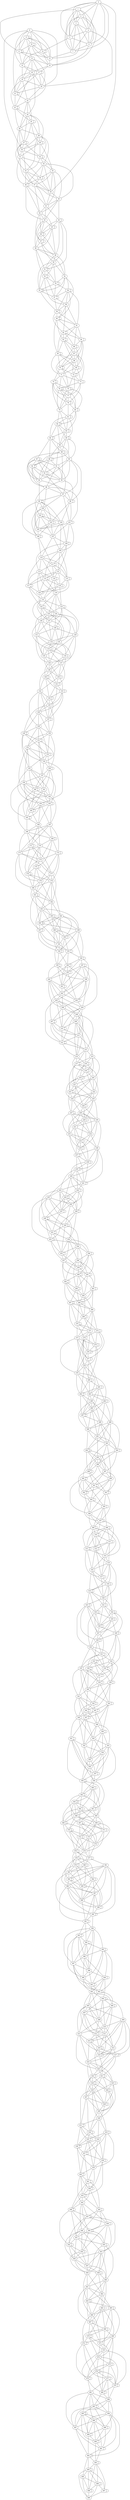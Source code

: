 graph {
  266 -- 268;
  258 -- 264;
  277 -- 277;
  29 -- 32;
  8 -- 9;
  0 -- 5;
  40 -- 41;
  11 -- 14;
  299 -- 301;
  270 -- 274;
  310 -- 310;
  41 -- 42;
  33 -- 38;
  321 -- 325;
  292 -- 298;
  332 -- 334;
  324 -- 330;
  303 -- 307;
  376 -- 377;
  3 -- 15;
  74 -- 75;
  354 -- 358;
  336 -- 340;
  409 -- 410;
  107 -- 108;
  99 -- 104;
  387 -- 391;
  366 -- 368;
  398 -- 400;
  377 -- 377;
  369 -- 373;
  442 -- 443;
  129 -- 132;
  100 -- 105;
  140 -- 141;
  399 -- 401;
  423 -- 429;
  402 -- 406;
  443 -- 444;
  475 -- 476;
  173 -- 174;
  432 -- 434;
  217 -- 217;
  435 -- 439;
  476 -- 477;
  468 -- 473;
  155 -- 162;
  195 -- 198;
  166 -- 171;
  206 -- 207;
  198 -- 203;
  250 -- 250;
  228 -- 231;
  239 -- 240;
  272 -- 274;
  251 -- 251;
  261 -- 264;
  240 -- 241;
  305 -- 307;
  243 -- 246;
  284 -- 284;
  3 -- 5;
  294 -- 297;
  338 -- 340;
  317 -- 317;
  36 -- 38;
  28 -- 34;
  47 -- 47;
  327 -- 330;
  306 -- 307;
  298 -- 303;
  58 -- 62;
  29 -- 35;
  69 -- 71;
  40 -- 44;
  80 -- 80;
  113 -- 114;
  339 -- 340;
  331 -- 336;
  372 -- 374;
  91 -- 95;
  102 -- 104;
  73 -- 77;
  146 -- 147;
  364 -- 369;
  405 -- 407;
  416 -- 416;
  124 -- 128;
  103 -- 105;
  135 -- 137;
  114 -- 114;
  106 -- 110;
  394 -- 397;
  179 -- 180;
  449 -- 449;
  157 -- 161;
  136 -- 138;
  168 -- 170;
  147 -- 147;
  139 -- 143;
  180 -- 181;
  460 -- 464;
  439 -- 441;
  471 -- 473;
  213 -- 214;
  205 -- 210;
  493 -- 497;
  431 -- 436;
  464 -- 470;
  475 -- 479;
  482 -- 487;
  246 -- 247;
  453 -- 460;
  264 -- 264;
  9 -- 11;
  195 -- 201;
  235 -- 237;
  227 -- 233;
  279 -- 280;
  257 -- 261;
  21 -- 21;
  301 -- 304;
  272 -- 277;
  31 -- 34;
  10 -- 11;
  2 -- 7;
  54 -- 54;
  293 -- 299;
  334 -- 337;
  313 -- 314;
  345 -- 346;
  32 -- 35;
  64 -- 67;
  35 -- 40;
  323 -- 327;
  302 -- 304;
  87 -- 87;
  338 -- 343;
  378 -- 379;
  65 -- 68;
  76 -- 77;
  335 -- 337;
  120 -- 120;
  400 -- 403;
  98 -- 101;
  90 -- 97;
  142 -- 144;
  113 -- 117;
  153 -- 153;
  404 -- 409;
  131 -- 134;
  146 -- 150;
  434 -- 437;
  176 -- 178;
  467 -- 470;
  186 -- 191;
  238 -- 238;
  168 -- 173;
  209 -- 211;
  241 -- 243;
  448 -- 456;
  219 -- 224;
  263 -- 267;
  242 -- 244;
  274 -- 276;
  253 -- 253;
  252 -- 257;
  231 -- 234;
  16 -- 17;
  304 -- 304;
  307 -- 309;
  5 -- 7;
  38 -- 41;
  264 -- 267;
  9 -- 14;
  49 -- 50;
  297 -- 301;
  337 -- 337;
  308 -- 310;
  300 -- 306;
  319 -- 319;
  27 -- 31;
  71 -- 74;
  50 -- 51;
  42 -- 47;
  82 -- 83;
  330 -- 334;
  370 -- 370;
  60 -- 64;
  39 -- 41;
  31 -- 37;
  4 -- 20;
  104 -- 107;
  83 -- 84;
  75 -- 80;
  363 -- 367;
  385 -- 385;
  93 -- 97;
  137 -- 140;
  323 -- 330;
  108 -- 113;
  396 -- 400;
  367 -- 373;
  167 -- 168;
  138 -- 141;
  130 -- 137;
  170 -- 173;
  437 -- 437;
  429 -- 433;
  440 -- 442;
  200 -- 201;
  171 -- 174;
  451 -- 457;
  182 -- 183;
  470 -- 470;
  462 -- 466;
  441 -- 443;
  433 -- 439;
  485 -- 486;
  204 -- 207;
  484 -- 490;
  215 -- 216;
  463 -- 467;
  495 -- 499;
  474 -- 476;
  466 -- 472;
  0 -- 4;
  11 -- 13;
  238 -- 241;
  270 -- 273;
  281 -- 282;
  12 -- 14;
  44 -- 46;
  292 -- 297;
  23 -- 23;
  271 -- 274;
  303 -- 306;
  274 -- 279;
  314 -- 315;
  1 -- 4;
  34 -- 38;
  74 -- 74;
  45 -- 47;
  56 -- 56;
  304 -- 307;
  336 -- 339;
  359 -- 359;
  67 -- 71;
  78 -- 80;
  89 -- 89;
  337 -- 340;
  369 -- 372;
  348 -- 349;
  8 -- 21;
  100 -- 104;
  111 -- 113;
  370 -- 373;
  402 -- 405;
  443 -- 443;
  141 -- 141;
  133 -- 137;
  144 -- 146;
  392 -- 397;
  403 -- 406;
  395 -- 402;
  435 -- 438;
  476 -- 476;
  122 -- 127;
  447 -- 449;
  155 -- 161;
  166 -- 170;
  177 -- 179;
  425 -- 430;
  465 -- 466;
  436 -- 439;
  480 -- 482;
  188 -- 194;
  126 -- 133;
  167 -- 171;
  207 -- 207;
  159 -- 167;
  199 -- 203;
  178 -- 180;
  170 -- 176;
  210 -- 212;
  498 -- 499;
  469 -- 472;
  200 -- 204;
  232 -- 236;
  243 -- 245;
  233 -- 237;
  265 -- 269;
  244 -- 246;
  18 -- 19;
  266 -- 270;
  298 -- 302;
  8 -- 11;
  0 -- 7;
  40 -- 43;
  299 -- 303;
  339 -- 339;
  63 -- 63;
  310 -- 312;
  41 -- 44;
  73 -- 76;
  44 -- 49;
  332 -- 336;
  376 -- 379;
  74 -- 77;
  85 -- 86;
  365 -- 369;
  96 -- 101;
  107 -- 110;
  99 -- 106;
  139 -- 142;
  366 -- 370;
  406 -- 406;
  439 -- 440;
  442 -- 445;
  129 -- 134;
  169 -- 170;
  140 -- 143;
  151 -- 152;
  399 -- 403;
  184 -- 186;
  431 -- 435;
  464 -- 469;
  443 -- 446;
  475 -- 478;
  162 -- 167;
  202 -- 203;
  453 -- 459;
  432 -- 436;
  476 -- 479;
  195 -- 200;
  206 -- 209;
  247 -- 247;
  198 -- 205;
  465 -- 469;
  228 -- 233;
  239 -- 242;
  280 -- 280;
  272 -- 276;
  10 -- 10;
  2 -- 6;
  25 -- 26;
  313 -- 313;
  305 -- 309;
  284 -- 286;
  32 -- 34;
  3 -- 7;
  35 -- 39;
  273 -- 276;
  338 -- 342;
  76 -- 76;
  47 -- 49;
  368 -- 370;
  306 -- 309;
  347 -- 347;
  379 -- 379;
  371 -- 375;
  350 -- 352;
  69 -- 73;
  80 -- 82;
  328 -- 333;
  113 -- 116;
  360 -- 365;
  339 -- 342;
  380 -- 380;
  401 -- 403;
  372 -- 376;
  412 -- 412;
  404 -- 408;
  383 -- 385;
  91 -- 97;
  102 -- 106;
  361 -- 366;
  146 -- 149;
  434 -- 436;
  405 -- 409;
  445 -- 445;
  416 -- 418;
  124 -- 130;
  103 -- 107;
  143 -- 143;
  179 -- 182;
  446 -- 446;
  438 -- 442;
  478 -- 478;
  157 -- 163;
  136 -- 140;
  209 -- 210;
  180 -- 183;
  427 -- 432;
  191 -- 192;
  479 -- 479;
  471 -- 475;
  172 -- 178;
  213 -- 216;
  205 -- 212;
  231 -- 233;
  202 -- 206;
  275 -- 276;
  17 -- 17;
  264 -- 266;
  9 -- 13;
  276 -- 277;
  279 -- 282;
  6 -- 7;
  42 -- 46;
  21 -- 23;
  268 -- 272;
  309 -- 310;
  341 -- 342;
  312 -- 315;
  39 -- 40;
  31 -- 36;
  83 -- 83;
  75 -- 79;
  54 -- 56;
  345 -- 348;
  72 -- 73;
  64 -- 69;
  105 -- 107;
  43 -- 46;
  84 -- 84;
  116 -- 116;
  323 -- 329;
  108 -- 112;
  367 -- 372;
  65 -- 70;
  138 -- 140;
  76 -- 79;
  117 -- 117;
  149 -- 149;
  120 -- 122;
  98 -- 103;
  101 -- 108;
  142 -- 146;
  153 -- 155;
  441 -- 442;
  433 -- 438;
  412 -- 415;
  485 -- 485;
  131 -- 136;
  175 -- 179;
  463 -- 466;
  434 -- 439;
  474 -- 475;
  466 -- 471;
  445 -- 448;
  216 -- 216;
  208 -- 212;
  248 -- 248;
  496 -- 499;
  478 -- 481;
  197 -- 202;
  238 -- 240;
  230 -- 236;
  209 -- 213;
  249 -- 249;
  0 -- 39;
  271 -- 273;
  242 -- 246;
  282 -- 282;
  274 -- 278;
  1 -- 3;
  13 -- 14;
  45 -- 46;
  304 -- 306;
  307 -- 311;
  46 -- 47;
  38 -- 43;
  78 -- 79;
  49 -- 52;
  297 -- 303;
  337 -- 339;
  308 -- 312;
  340 -- 344;
  8 -- 20;
  319 -- 321;
  27 -- 33;
  71 -- 76;
  82 -- 85;
  370 -- 372;
  349 -- 349;
  341 -- 345;
  352 -- 354;
  104 -- 109;
  115 -- 118;
  403 -- 405;
  382 -- 382;
  145 -- 146;
  415 -- 415;
  407 -- 411;
  126 -- 132;
  159 -- 166;
  170 -- 175;
  469 -- 471;
  440 -- 444;
  171 -- 176;
  211 -- 212;
  182 -- 185;
  470 -- 472;
  255 -- 255;
  233 -- 236;
  212 -- 213;
  204 -- 209;
  236 -- 241;
  484 -- 492;
  215 -- 218;
  266 -- 269;
  245 -- 246;
  277 -- 278;
  8 -- 10;
  0 -- 6;
  11 -- 15;
  278 -- 279;
  310 -- 311;
  281 -- 284;
  322 -- 322;
  41 -- 43;
  33 -- 39;
  12 -- 16;
  311 -- 312;
  314 -- 317;
  1 -- 6;
  34 -- 40;
  74 -- 76;
  53 -- 53;
  45 -- 49;
  85 -- 85;
  56 -- 58;
  336 -- 341;
  96 -- 100;
  67 -- 73;
  107 -- 109;
  118 -- 118;
  366 -- 369;
  369 -- 374;
  421 -- 421;
  100 -- 106;
  140 -- 142;
  111 -- 115;
  151 -- 151;
  399 -- 402;
  370 -- 375;
  410 -- 411;
  443 -- 445;
  414 -- 418;
  454 -- 454;
  141 -- 143;
  432 -- 435;
  403 -- 408;
  476 -- 478;
  455 -- 455;
  447 -- 451;
  174 -- 176;
  185 -- 185;
  177 -- 181;
  465 -- 468;
  488 -- 488;
  167 -- 173;
  218 -- 218;
  251 -- 252;
  469 -- 474;
  200 -- 206;
  240 -- 242;
  25 -- 25;
  243 -- 247;
  3 -- 6;
  273 -- 275;
  244 -- 248;
  317 -- 318;
  288 -- 291;
  15 -- 16;
  47 -- 48;
  18 -- 21;
  59 -- 59;
  306 -- 308;
  277 -- 281;
  318 -- 319;
  48 -- 49;
  80 -- 81;
  328 -- 332;
  92 -- 92;
  372 -- 375;
  310 -- 314;
  351 -- 352;
  343 -- 348;
  383 -- 384;
  81 -- 82;
  73 -- 78;
  361 -- 365;
  44 -- 51;
  332 -- 338;
  405 -- 408;
  384 -- 385;
  416 -- 417;
  103 -- 106;
  74 -- 79;
  106 -- 111;
  394 -- 398;
  373 -- 375;
  365 -- 371;
  409 -- 414;
  449 -- 450;
  136 -- 139;
  147 -- 148;
  180 -- 182;
  159 -- 159;
  406 -- 408;
  439 -- 442;
  450 -- 451;
  129 -- 136;
  169 -- 172;
  172 -- 177;
  213 -- 215;
  151 -- 154;
  192 -- 192;
  205 -- 211;
  184 -- 188;
  483 -- 484;
  202 -- 205;
  181 -- 182;
  246 -- 248;
  217 -- 221;
  235 -- 238;
  276 -- 276;
  247 -- 249;
  465 -- 471;
  250 -- 254;
  21 -- 22;
  268 -- 271;
  309 -- 309;
  280 -- 282;
  10 -- 12;
  54 -- 55;
  25 -- 28;
  324 -- 324;
  43 -- 45;
  35 -- 41;
  14 -- 18;
  346 -- 348;
  338 -- 344;
  357 -- 357;
  65 -- 69;
  76 -- 78;
  109 -- 112;
  120 -- 121;
  390 -- 390;
  77 -- 79;
  101 -- 107;
  153 -- 154;
  380 -- 382;
  412 -- 414;
  404 -- 410;
  423 -- 423;
  131 -- 135;
  361 -- 368;
  434 -- 438;
  413 -- 415;
  405 -- 411;
  445 -- 447;
  416 -- 420;
  143 -- 145;
  176 -- 179;
  467 -- 471;
  478 -- 480;
  449 -- 453;
  220 -- 221;
  490 -- 490;
  231 -- 235;
  16 -- 18;
  275 -- 278;
  286 -- 287;
  46 -- 46;
  17 -- 19;
  9 -- 15;
  49 -- 51;
  276 -- 279;
  297 -- 302;
  308 -- 311;
  279 -- 284;
  319 -- 320;
  50 -- 52;
  330 -- 335;
  309 -- 312;
  341 -- 344;
  320 -- 321;
  312 -- 317;
  31 -- 38;
  83 -- 85;
  342 -- 345;
  374 -- 377;
  353 -- 354;
  72 -- 75;
  116 -- 118;
  87 -- 91;
  375 -- 378;
  367 -- 374;
  386 -- 387;
  378 -- 383;
  138 -- 142;
  109 -- 115;
  149 -- 151;
  437 -- 438;
  160 -- 160;
  440 -- 443;
  419 -- 420;
  150 -- 152;
  142 -- 148;
  182 -- 184;
  485 -- 487;
  212 -- 212;
  204 -- 208;
  183 -- 185;
  215 -- 217;
  194 -- 194;
  237 -- 241;
  216 -- 218;
  208 -- 214;
  248 -- 250;
  227 -- 227;
  197 -- 204;
  249 -- 251;
  281 -- 283;
  260 -- 260;
  12 -- 15;
  23 -- 24;
  271 -- 275;
  311 -- 311;
  314 -- 316;
  1 -- 5;
  326 -- 327;
  34 -- 39;
  13 -- 16;
  45 -- 48;
  24 -- 25;
  56 -- 57;
  344 -- 344;
  315 -- 317;
  359 -- 360;
  67 -- 72;
  46 -- 49;
  78 -- 81;
  57 -- 58;
  89 -- 90;
  308 -- 314;
  348 -- 350;
  79 -- 82;
  90 -- 91;
  134 -- 134;
  341 -- 347;
  381 -- 383;
  414 -- 417;
  112 -- 115;
  144 -- 147;
  392 -- 398;
  115 -- 120;
  403 -- 407;
  174 -- 175;
  425 -- 431;
  156 -- 157;
  436 -- 440;
  407 -- 413;
  480 -- 483;
  167 -- 172;
  189 -- 190;
  437 -- 441;
  477 -- 477;
  469 -- 473;
  492 -- 493;
  200 -- 205;
  211 -- 214;
  470 -- 474;
  255 -- 257;
  481 -- 483;
  473 -- 479;
  244 -- 247;
  215 -- 220;
  288 -- 290;
  18 -- 20;
  277 -- 280;
  318 -- 318;
  248 -- 253;
  8 -- 12;
  19 -- 21;
  299 -- 304;
  310 -- 313;
  351 -- 351;
  343 -- 347;
  281 -- 286;
  333 -- 333;
  81 -- 81;
  52 -- 54;
  44 -- 50;
  332 -- 337;
  311 -- 314;
  384 -- 384;
  376 -- 380;
  355 -- 357;
  74 -- 78;
  373 -- 374;
  365 -- 370;
  344 -- 347;
  417 -- 417;
  96 -- 102;
  118 -- 120;
  366 -- 371;
  406 -- 407;
  377 -- 380;
  418 -- 418;
  450 -- 450;
  421 -- 423;
  129 -- 135;
  140 -- 144;
  184 -- 187;
  163 -- 164;
  410 -- 413;
  483 -- 483;
  454 -- 456;
  162 -- 168;
  141 -- 145;
  181 -- 181;
  173 -- 177;
  152 -- 154;
  476 -- 480;
  447 -- 453;
  487 -- 489;
  206 -- 210;
  207 -- 211;
  239 -- 243;
  280 -- 281;
  218 -- 220;
  240 -- 244;
  25 -- 27;
  243 -- 249;
  284 -- 287;
  295 -- 296;
  14 -- 17;
  273 -- 277;
  317 -- 320;
  47 -- 50;
  88 -- 88;
  18 -- 23;
  59 -- 61;
  70 -- 70;
  350 -- 353;
  77 -- 78;
  48 -- 51;
  80 -- 83;
  328 -- 334;
  92 -- 94;
  339 -- 343;
  110 -- 111;
  102 -- 107;
  81 -- 84;
  361 -- 367;
  125 -- 127;
  384 -- 387;
  143 -- 144;
  114 -- 117;
  187 -- 187;
  373 -- 377;
  158 -- 160;
  446 -- 447;
  438 -- 443;
  417 -- 420;
  409 -- 416;
  147 -- 150;
  188 -- 188;
  406 -- 410;
  191 -- 193;
  479 -- 480;
  461 -- 462;
  169 -- 174;
  172 -- 179;
  213 -- 217;
  184 -- 190;
  224 -- 226;
  472 -- 477;
  494 -- 495;
  202 -- 207;
  173 -- 180;
  246 -- 250;
  217 -- 223;
  247 -- 251;
  287 -- 287;
  279 -- 283;
  268 -- 273;
  312 -- 316;
  291 -- 293;
  10 -- 14;
  54 -- 57;
  342 -- 344;
  321 -- 321;
  313 -- 317;
  345 -- 349;
  324 -- 326;
  51 -- 51;
  43 -- 47;
  375 -- 377;
  346 -- 350;
  378 -- 382;
  357 -- 359;
  65 -- 71;
  76 -- 80;
  109 -- 114;
  88 -- 91;
  335 -- 340;
  368 -- 374;
  408 -- 410;
  379 -- 383;
  390 -- 392;
  98 -- 104;
  150 -- 151;
  101 -- 109;
  142 -- 147;
  121 -- 124;
  113 -- 120;
  153 -- 156;
  412 -- 416;
  452 -- 452;
  175 -- 180;
  154 -- 157;
  165 -- 166;
  405 -- 413;
  445 -- 449;
  143 -- 147;
  208 -- 213;
  197 -- 203;
  209 -- 214;
  249 -- 250;
  220 -- 223;
  242 -- 247;
  253 -- 256;
  326 -- 326;
  283 -- 284;
  275 -- 280;
  315 -- 316;
  286 -- 289;
  46 -- 48;
  17 -- 21;
  57 -- 57;
  28 -- 30;
  316 -- 317;
  308 -- 313;
  79 -- 81;
  50 -- 54;
  82 -- 86;
  61 -- 63;
  309 -- 314;
  349 -- 350;
  341 -- 346;
  352 -- 355;
  393 -- 393;
  112 -- 114;
  123 -- 123;
  115 -- 119;
  385 -- 388;
  426 -- 426;
  72 -- 77;
  397 -- 399;
  145 -- 147;
  156 -- 156;
  415 -- 416;
  407 -- 412;
  386 -- 389;
  430 -- 432;
  149 -- 153;
  437 -- 440;
  160 -- 162;
  408 -- 413;
  419 -- 422;
  492 -- 492;
  171 -- 177;
  190 -- 190;
  470 -- 473;
  441 -- 446;
  481 -- 482;
  473 -- 478;
  493 -- 493;
  485 -- 489;
  212 -- 214;
  204 -- 210;
  183 -- 187;
  223 -- 223;
  215 -- 219;
  482 -- 483;
  474 -- 479;
  245 -- 247;
  216 -- 220;
  256 -- 256;
  248 -- 252;
  19 -- 20;
  278 -- 280;
  249 -- 253;
  281 -- 285;
  20 -- 21;
  23 -- 26;
  311 -- 313;
  282 -- 286;
  355 -- 356;
  1 -- 7;
  13 -- 18;
  53 -- 54;
  56 -- 59;
  344 -- 346;
  323 -- 323;
  315 -- 319;
  388 -- 389;
  359 -- 362;
  89 -- 92;
  377 -- 379;
  348 -- 352;
  389 -- 390;
  111 -- 116;
  163 -- 163;
  370 -- 376;
  410 -- 412;
  414 -- 419;
  141 -- 144;
  112 -- 117;
  152 -- 153;
  196 -- 196;
  447 -- 452;
  174 -- 177;
  145 -- 150;
  185 -- 186;
  177 -- 182;
  444 -- 446;
  229 -- 229;
  488 -- 489;
  207 -- 210;
  186 -- 187;
  178 -- 183;
  218 -- 219;
  251 -- 253;
  189 -- 192;
  477 -- 479;
  262 -- 262;
  469 -- 475;
  243 -- 248;
  222 -- 225;
  263 -- 263;
  255 -- 259;
  244 -- 249;
  288 -- 292;
  59 -- 60;
  285 -- 286;
  318 -- 320;
  329 -- 329;
  27 -- 27;
  19 -- 23;
  92 -- 93;
  30 -- 32;
  63 -- 66;
  343 -- 349;
  322 -- 326;
  362 -- 362;
  81 -- 83;
  60 -- 60;
  52 -- 56;
  125 -- 126;
  332 -- 339;
  384 -- 386;
  355 -- 359;
  395 -- 395;
  93 -- 93;
  85 -- 89;
  373 -- 376;
  365 -- 372;
  409 -- 415;
  428 -- 428;
  421 -- 425;
  148 -- 150;
  184 -- 189;
  472 -- 476;
  483 -- 485;
  494 -- 494;
  173 -- 179;
  225 -- 226;
  217 -- 222;
  484 -- 486;
  487 -- 491;
  214 -- 216;
  258 -- 259;
  250 -- 255;
  229 -- 232;
  207 -- 213;
  280 -- 283;
  218 -- 222;
  259 -- 260;
  291 -- 292;
  262 -- 265;
  240 -- 246;
  25 -- 29;
  313 -- 316;
  284 -- 289;
  324 -- 325;
  295 -- 298;
  22 -- 23;
  14 -- 19;
  302 -- 306;
  66 -- 66;
  273 -- 279;
  325 -- 326;
  357 -- 358;
  335 -- 339;
  99 -- 99;
  347 -- 350;
  379 -- 382;
  350 -- 355;
  390 -- 391;
  77 -- 80;
  48 -- 53;
  121 -- 123;
  113 -- 119;
  92 -- 96;
  380 -- 383;
  391 -- 392;
  383 -- 388;
  110 -- 113;
  154 -- 156;
  125 -- 129;
  165 -- 165;
  405 -- 412;
  424 -- 425;
  143 -- 146;
  468 -- 468;
  176 -- 180;
  114 -- 119;
  155 -- 157;
  158 -- 162;
  457 -- 458;
  409 -- 418;
  449 -- 454;
  188 -- 190;
  220 -- 222;
  199 -- 199;
  191 -- 195;
  479 -- 482;
  450 -- 455;
  490 -- 491;
  221 -- 223;
  253 -- 255;
  224 -- 228;
  483 -- 488;
  254 -- 256;
  17 -- 20;
  28 -- 29;
  287 -- 289;
  298 -- 298;
  50 -- 53;
  29 -- 30;
  61 -- 62;
  309 -- 313;
  320 -- 322;
  331 -- 331;
  10 -- 16;
  83 -- 86;
  62 -- 63;
  342 -- 346;
  353 -- 355;
  364 -- 364;
  51 -- 53;
  397 -- 398;
  84 -- 87;
  116 -- 119;
  95 -- 96;
  87 -- 92;
  354 -- 356;
  346 -- 352;
  386 -- 388;
  378 -- 384;
  430 -- 431;
  117 -- 120;
  128 -- 129;
  335 -- 342;
  408 -- 412;
  387 -- 389;
  379 -- 385;
  150 -- 153;
  161 -- 162;
  441 -- 445;
  420 -- 422;
  452 -- 454;
  485 -- 488;
  423 -- 427;
  183 -- 186;
  154 -- 159;
  474 -- 478;
  216 -- 219;
  187 -- 192;
  486 -- 488;
  220 -- 225;
  272 -- 272;
  23 -- 25;
  271 -- 276;
  282 -- 285;
  293 -- 294;
  326 -- 328;
  305 -- 305;
  13 -- 17;
  24 -- 26;
  315 -- 318;
  294 -- 295;
  286 -- 291;
  359 -- 361;
  338 -- 338;
  5 -- 12;
  57 -- 59;
  316 -- 319;
  389 -- 389;
  319 -- 324;
  371 -- 371;
  79 -- 83;
  101 -- 101;
  381 -- 384;
  422 -- 422;
  360 -- 361;
  404 -- 404;
  112 -- 116;
  91 -- 93;
  123 -- 125;
  94 -- 98;
  382 -- 385;
  426 -- 428;
  145 -- 149;
  124 -- 126;
  127 -- 131;
  415 -- 418;
  459 -- 461;
  186 -- 186;
  178 -- 182;
  149 -- 155;
  160 -- 164;
  201 -- 202;
  448 -- 451;
  489 -- 489;
  492 -- 494;
  219 -- 219;
  211 -- 215;
  190 -- 192;
  222 -- 224;
  234 -- 235;
  481 -- 484;
  473 -- 480;
  223 -- 225;
  267 -- 268;
  9 -- 9;
  256 -- 258;
  300 -- 301;
  19 -- 22;
  30 -- 31;
  278 -- 282;
  63 -- 65;
  289 -- 291;
  322 -- 325;
  333 -- 334;
  52 -- 55;
  311 -- 315;
  75 -- 75;
  85 -- 88;
  56 -- 61;
  344 -- 348;
  108 -- 108;
  388 -- 391;
  86 -- 89;
  118 -- 121;
  97 -- 98;
  89 -- 94;
  377 -- 381;
  418 -- 419;
  421 -- 424;
  400 -- 401;
  148 -- 149;
  119 -- 122;
  410 -- 414;
  451 -- 452;
  381 -- 387;
  422 -- 425;
  454 -- 457;
  433 -- 434;
  152 -- 155;
  411 -- 415;
  196 -- 198;
  455 -- 458;
  466 -- 467;
  185 -- 188;
  226 -- 226;
  444 -- 448;
  229 -- 231;
  488 -- 491;
  207 -- 212;
  259 -- 259;
  251 -- 255;
  189 -- 194;
  230 -- 232;
  477 -- 481;
  262 -- 264;
  240 -- 245;
  219 -- 222;
  4 -- 5;
  292 -- 292;
  284 -- 288;
  222 -- 227;
  263 -- 265;
  295 -- 297;
  273 -- 278;
  252 -- 255;
  325 -- 325;
  296 -- 298;
  288 -- 294;
  307 -- 307;
  55 -- 55;
  7 -- 15;
  26 -- 28;
  18 -- 24;
  59 -- 62;
  285 -- 288;
  318 -- 322;
  350 -- 354;
  329 -- 331;
  48 -- 52;
  92 -- 95;
  63 -- 68;
  391 -- 391;
  362 -- 364;
  81 -- 85;
  52 -- 58;
  424 -- 424;
  122 -- 122;
  114 -- 118;
  158 -- 161;
  137 -- 138;
  417 -- 421;
  409 -- 417;
  428 -- 430;
  126 -- 128;
  406 -- 411;
  458 -- 458;
  450 -- 454;
  461 -- 463;
  169 -- 175;
  148 -- 152;
  151 -- 157;
  192 -- 195;
  184 -- 191;
  224 -- 227;
  203 -- 204;
  451 -- 455;
  472 -- 478;
  483 -- 487;
  491 -- 491;
  494 -- 496;
  181 -- 185;
  254 -- 255;
  225 -- 228;
  236 -- 237;
  214 -- 218;
  258 -- 261;
  269 -- 270;
  29 -- 29;
  0 -- 2;
  291 -- 294;
  10 -- 15;
  62 -- 62;
  321 -- 322;
  44 -- 44;
  324 -- 327;
  43 -- 48;
  84 -- 86;
  22 -- 25;
  354 -- 355;
  346 -- 351;
  325 -- 328;
  88 -- 92;
  128 -- 128;
  335 -- 341;
  368 -- 375;
  347 -- 352;
  387 -- 388;
  358 -- 361;
  132 -- 134;
  380 -- 385;
  420 -- 421;
  391 -- 394;
  383 -- 390;
  423 -- 426;
  464 -- 464;
  110 -- 115;
  125 -- 131;
  445 -- 450;
  424 -- 427;
  497 -- 497;
  435 -- 436;
  468 -- 470;
  155 -- 159;
  195 -- 195;
  187 -- 191;
  158 -- 164;
  446 -- 451;
  486 -- 487;
  457 -- 460;
  209 -- 215;
  188 -- 192;
  220 -- 224;
  490 -- 493;
  242 -- 248;
  221 -- 225;
  261 -- 261;
  253 -- 257;
  232 -- 234;
  283 -- 285;
  254 -- 258;
  294 -- 294;
  286 -- 290;
  17 -- 22;
  316 -- 318;
  319 -- 323;
  58 -- 59;
  50 -- 55;
  61 -- 64;
  328 -- 328;
  360 -- 360;
  352 -- 356;
  393 -- 394;
  62 -- 65;
  361 -- 361;
  353 -- 357;
  385 -- 389;
  364 -- 366;
  51 -- 55;
  84 -- 89;
  116 -- 121;
  95 -- 98;
  87 -- 94;
  127 -- 130;
  394 -- 394;
  386 -- 390;
  430 -- 433;
  117 -- 122;
  157 -- 158;
  149 -- 154;
  128 -- 131;
  201 -- 201;
  419 -- 423;
  460 -- 461;
  190 -- 191;
  161 -- 164;
  234 -- 234;
  452 -- 456;
  493 -- 494;
  485 -- 490;
  464 -- 467;
  183 -- 188;
  223 -- 224;
  194 -- 197;
  482 -- 484;
  267 -- 267;
  453 -- 457;
  216 -- 221;
  227 -- 230;
  300 -- 300;
  486 -- 490;
  249 -- 254;
  289 -- 290;
  260 -- 263;
  301 -- 301;
  20 -- 22;
  2 -- 4;
  290 -- 291;
  282 -- 287;
  293 -- 296;
  334 -- 334;
  13 -- 19;
  53 -- 55;
  32 -- 32;
  24 -- 28;
  64 -- 64;
  56 -- 60;
  35 -- 37;
  283 -- 288;
  323 -- 324;
  315 -- 320;
  367 -- 367;
  86 -- 88;
  65 -- 65;
  68 -- 70;
  356 -- 357;
  348 -- 353;
  368 -- 368;
  400 -- 400;
  371 -- 373;
  98 -- 98;
  90 -- 94;
  349 -- 354;
  134 -- 137;
  381 -- 386;
  360 -- 363;
  401 -- 401;
  414 -- 420;
  393 -- 397;
  422 -- 424;
  433 -- 433;
  404 -- 406;
  112 -- 118;
  123 -- 127;
  411 -- 414;
  382 -- 387;
  426 -- 430;
  164 -- 164;
  156 -- 160;
  444 -- 447;
  488 -- 490;
  467 -- 467;
  459 -- 463;
  178 -- 184;
  197 -- 197;
  189 -- 193;
  230 -- 231;
  456 -- 457;
  477 -- 480;
  448 -- 453;
  219 -- 221;
  222 -- 226;
  234 -- 237;
  481 -- 486;
  252 -- 254;
  223 -- 227;
  296 -- 297;
  288 -- 293;
  267 -- 270;
  26 -- 27;
  38 -- 38;
  245 -- 251;
  285 -- 287;
  318 -- 321;
  256 -- 260;
  329 -- 330;
  8 -- 15;
  30 -- 33;
  63 -- 67;
  289 -- 293;
  330 -- 331;
  322 -- 327;
  362 -- 363;
  333 -- 336;
  60 -- 61;
  52 -- 57;
  75 -- 77;
  363 -- 364;
  395 -- 396;
  1 -- 11;
  53 -- 58;
  93 -- 94;
  85 -- 90;
  396 -- 397;
  428 -- 429;
  86 -- 91;
  118 -- 123;
  97 -- 100;
  418 -- 421;
  429 -- 430;
  421 -- 426;
  148 -- 151;
  119 -- 124;
  151 -- 156;
  171 -- 171;
  163 -- 167;
  203 -- 203;
  381 -- 389;
  422 -- 427;
  462 -- 463;
  454 -- 459;
  196 -- 200;
  455 -- 460;
  495 -- 496;
  487 -- 492;
  214 -- 217;
  193 -- 194;
  185 -- 190;
  226 -- 228;
  237 -- 237;
  444 -- 450;
  229 -- 233;
  269 -- 269;
  496 -- 497;
  0 -- 1;
  259 -- 261;
  270 -- 270;
  262 -- 266;
  4 -- 7;
  303 -- 303;
  295 -- 299;
  22 -- 24;
  34 -- 35;
  66 -- 67;
  37 -- 40;
  325 -- 327;
  296 -- 300;
  336 -- 336;
  55 -- 57;
  26 -- 30;
  67 -- 68;
  99 -- 100;
  347 -- 351;
  285 -- 290;
  358 -- 360;
  329 -- 333;
  369 -- 369;
  132 -- 133;
  380 -- 384;
  351 -- 357;
  391 -- 393;
  362 -- 366;
  402 -- 402;
  133 -- 134;
  125 -- 130;
  413 -- 417;
  392 -- 394;
  424 -- 426;
  395 -- 399;
  435 -- 435;
  122 -- 124;
  468 -- 469;
  114 -- 120;
  158 -- 163;
  446 -- 450;
  425 -- 427;
  457 -- 459;
  436 -- 436;
  449 -- 455;
  188 -- 191;
  159 -- 164;
  199 -- 200;
  458 -- 460;
  461 -- 465;
  221 -- 224;
  203 -- 206;
  491 -- 493;
  494 -- 498;
  181 -- 187;
  254 -- 257;
  233 -- 234;
  225 -- 230;
  265 -- 266;
  236 -- 239;
  287 -- 290;
  258 -- 263;
  269 -- 272;
  29 -- 31;
  320 -- 323;
  331 -- 332;
  343 -- 343;
  62 -- 64;
  33 -- 37;
  73 -- 73;
  321 -- 324;
  353 -- 356;
  51 -- 54;
  376 -- 376;
  84 -- 88;
  87 -- 93;
  66 -- 70;
  106 -- 106;
  354 -- 357;
  117 -- 121;
  88 -- 94;
  128 -- 130;
  99 -- 103;
  139 -- 139;
  387 -- 390;
  379 -- 386;
  398 -- 399;
  442 -- 442;
  150 -- 154;
  121 -- 127;
  161 -- 163;
  140 -- 140;
  172 -- 172;
  420 -- 423;
  205 -- 206;
  431 -- 432;
  423 -- 428;
  464 -- 466;
  110 -- 117;
  475 -- 475;
  194 -- 196;
  413 -- 420;
  453 -- 456;
  497 -- 499;
  468 -- 472;
  187 -- 193;
  198 -- 202;
  486 -- 489;
  228 -- 230;
  260 -- 262;
  239 -- 239;
  2 -- 3;
  261 -- 263;
  305 -- 306;
  24 -- 27;
  3 -- 4;
  35 -- 36;
  283 -- 287;
  294 -- 296;
  36 -- 37;
  28 -- 33;
  68 -- 69;
  316 -- 320;
  327 -- 329;
  58 -- 61;
  61 -- 66;
  349 -- 353;
  360 -- 362;
  393 -- 396;
  331 -- 335;
  2 -- 16;
  102 -- 103;
  94 -- 99;
  426 -- 429;
  364 -- 368;
  397 -- 402;
  124 -- 127;
  135 -- 136;
  87 -- 96;
  127 -- 132;
  394 -- 396;
  415 -- 419;
  459 -- 462;
  438 -- 439;
  157 -- 160;
  168 -- 169;
  160 -- 165;
  201 -- 203;
  427 -- 429;
  448 -- 452;
  489 -- 490;
  460 -- 463;
  492 -- 495;
  190 -- 193;
  481 -- 485;
  493 -- 496;
  194 -- 199;
  267 -- 269;
  245 -- 250;
  9 -- 10;
  256 -- 259;
  227 -- 232;
  300 -- 302;
  278 -- 283;
  257 -- 260;
  42 -- 43;
  268 -- 269;
  260 -- 265;
  301 -- 303;
  333 -- 335;
  312 -- 312;
  290 -- 293;
  363 -- 363;
  293 -- 298;
  345 -- 345;
  53 -- 57;
  64 -- 66;
  323 -- 326;
  108 -- 109;
  378 -- 378;
  86 -- 90;
  97 -- 99;
  89 -- 95;
  130 -- 133;
  68 -- 72;
  109 -- 110;
  356 -- 359;
  400 -- 402;
  119 -- 123;
  163 -- 166;
  101 -- 105;
  134 -- 139;
  381 -- 388;
  422 -- 426;
  393 -- 399;
  433 -- 435;
  123 -- 129;
  411 -- 416;
  196 -- 199;
  175 -- 176;
  382 -- 389;
  463 -- 463;
  455 -- 459;
  193 -- 193;
  185 -- 189;
  164 -- 166;
  156 -- 162;
  444 -- 449;
  208 -- 209;
  496 -- 496;
  197 -- 199;
  477 -- 482;
  456 -- 459;
  241 -- 242;
  448 -- 455;
  219 -- 223;
  4 -- 6;
  263 -- 266;
  274 -- 275;
  252 -- 256;
  37 -- 39;
  296 -- 299;
  5 -- 6;
  245 -- 253;
  285 -- 289;
  70 -- 72;
  300 -- 305;
  340 -- 341;
  27 -- 30;
  71 -- 73;
  351 -- 356;
  82 -- 82;
  362 -- 365;
  333 -- 338;
  60 -- 63;
  133 -- 133;
  392 -- 393;
  115 -- 115;
  363 -- 366;
  374 -- 375;
  137 -- 139;
  417 -- 422;
  396 -- 399;
  407 -- 408;
  130 -- 136;
  170 -- 172;
  429 -- 432;
  8 -- 30;
  440 -- 441;
  148 -- 153;
  192 -- 196;
  171 -- 173;
  451 -- 456;
  491 -- 492;
  462 -- 465;
  494 -- 497;
  473 -- 474;
  181 -- 186;
  152 -- 159;
  225 -- 229;
  236 -- 238;
  484 -- 489;
  495 -- 498;
  193 -- 196;
  226 -- 230;
  266 -- 266;
  258 -- 262;
  237 -- 239;
  269 -- 271;
  0 -- 3;
  291 -- 295;
  270 -- 272;
  281 -- 281;
  33 -- 36;
  44 -- 45;
  292 -- 296;
  303 -- 305;
  22 -- 26;
  66 -- 69;
  37 -- 42;
  325 -- 329;
  55 -- 59;
  96 -- 97;
  88 -- 93;
  67 -- 70;
  70 -- 75;
  358 -- 362;
  369 -- 371;
  121 -- 126;
  100 -- 103;
  132 -- 135;
  111 -- 112;
  351 -- 359;
  431 -- 431;
  110 -- 116;
  162 -- 163;
  133 -- 136;
  165 -- 168;
  413 -- 419;
  144 -- 145;
  392 -- 396;
  432 -- 432;
  424 -- 428;
  395 -- 401;
  435 -- 437;
  122 -- 126;
  155 -- 160;
  166 -- 169;
  158 -- 165;
  446 -- 452;
  177 -- 178;
  425 -- 429;
  465 -- 465;
  228 -- 229;
  210 -- 211;
  458 -- 462;
  498 -- 498;
  461 -- 467;
  221 -- 226;
  232 -- 235;
  243 -- 244;
  254 -- 259;
  265 -- 268;
  36 -- 36;
  28 -- 32;
  298 -- 301;
  58 -- 60;
  69 -- 69;
  40 -- 42;
  328 -- 329;
  299 -- 302;
  331 -- 334;
  372 -- 372;
  343 -- 345;
  62 -- 66;
  102 -- 102;
  321 -- 326;
  353 -- 358;
  364 -- 367;
  397 -- 401;
  376 -- 378;
  103 -- 103;
  87 -- 95;
  394 -- 395;
  386 -- 391;
  438 -- 438;
  430 -- 434;
  128 -- 132;
  99 -- 105;
  139 -- 141;
  427 -- 428;
  419 -- 424;
  460 -- 462;
  398 -- 401;
  442 -- 444;
  169 -- 169;
  161 -- 165;
  172 -- 174;
  205 -- 208;
  452 -- 457;
  431 -- 434;
  472 -- 472;
  464 -- 468;
  475 -- 477;
  183 -- 189;
  194 -- 198;
  453 -- 458;
  217 -- 218;
  195 -- 199;
  235 -- 235;
  227 -- 231;
  206 -- 208;
  198 -- 204;
  486 -- 491;
  250 -- 251;
  257 -- 259;
  228 -- 232;
  260 -- 264;
  301 -- 302;
  239 -- 241;
  272 -- 275;
  2 -- 5;
  290 -- 292;
  261 -- 265;
  305 -- 308;
  13 -- 20;
  32 -- 33;
  24 -- 29;
  302 -- 302;
  36 -- 39;
  68 -- 71;
  356 -- 358;
  327 -- 331;
  6 -- 16;
  371 -- 374;
  90 -- 95;
  69 -- 72;
  349 -- 355;
  134 -- 138;
  360 -- 364;
  401 -- 402;
  393 -- 398;
  404 -- 407;
  91 -- 96;
  131 -- 132;
  123 -- 128;
  102 -- 105;
  175 -- 175;
  382 -- 388;
  146 -- 148;
  124 -- 129;
  164 -- 165;
  156 -- 161;
  135 -- 138;
  176 -- 176;
  179 -- 181;
  467 -- 468;
  186 -- 189;
  197 -- 198;
  168 -- 171;
  456 -- 458;
  241 -- 241;
  448 -- 454;
  427 -- 431;
  489 -- 492;
  471 -- 474;
  242 -- 242;
  234 -- 238;
  481 -- 487;
  493 -- 498;
  231 -- 232;
  275 -- 275;
  482 -- 488;
  267 -- 271;
  245 -- 252;
  264 -- 265;
  9 -- 12;
  256 -- 261;
  297 -- 299;
  308 -- 308;
  300 -- 304;
  257 -- 262;
  42 -- 45;
  289 -- 294;
  330 -- 332;
  322 -- 328;
  333 -- 337;
  104 -- 105;
  363 -- 365;
  342 -- 342;
  334 -- 338;
  345 -- 347;
  93 -- 95;
  72 -- 72;
  64 -- 68;
  105 -- 106;
  108 -- 111;
  396 -- 398;
  367 -- 371;
  378 -- 380;
  97 -- 101;
  138 -- 139;
  130 -- 135;
  400 -- 404;
  440 -- 440;
  119 -- 125;
  90 -- 98;
  142 -- 145;
  381 -- 390;
  462 -- 464;
  441 -- 441;
  433 -- 437;
  152 -- 158;
  411 -- 418;
  196 -- 201;
  175 -- 178;
  463 -- 465;
  193 -- 195;
  226 -- 229;
  237 -- 238;
  229 -- 234;
  208 -- 211;
  496 -- 498;
  11 -- 11;
  197 -- 201;
  238 -- 239;
  230 -- 235;
  270 -- 271;
  262 -- 267;
  12 -- 12;
  292 -- 295;
  263 -- 268;
  295 -- 300;
  274 -- 277;
  1 -- 2;
  34 -- 36;
  45 -- 45;
  252 -- 258;
  37 -- 41;
  304 -- 305;
  336 -- 337;
  307 -- 310;
  26 -- 31;
  38 -- 42;
  78 -- 78;
  70 -- 74;
  340 -- 343;
  27 -- 32;
  100 -- 102;
  71 -- 75;
  111 -- 111;
  351 -- 358;
  82 -- 84;
  60 -- 65;
  133 -- 135;
  104 -- 108;
  144 -- 144;
  392 -- 395;
  363 -- 368;
  403 -- 404;
  395 -- 400;
  122 -- 125;
  447 -- 447;
  166 -- 168;
  137 -- 141;
  425 -- 428;
  436 -- 437;
  480 -- 480;
  126 -- 131;
  167 -- 169;
  159 -- 165;
  199 -- 201;
  170 -- 174;
  210 -- 210;
  458 -- 461;
  461 -- 466;
  200 -- 202;
  470 -- 471;
  494 -- 499;
  233 -- 235;
  244 -- 244;
  236 -- 240;
  484 -- 491;
}
